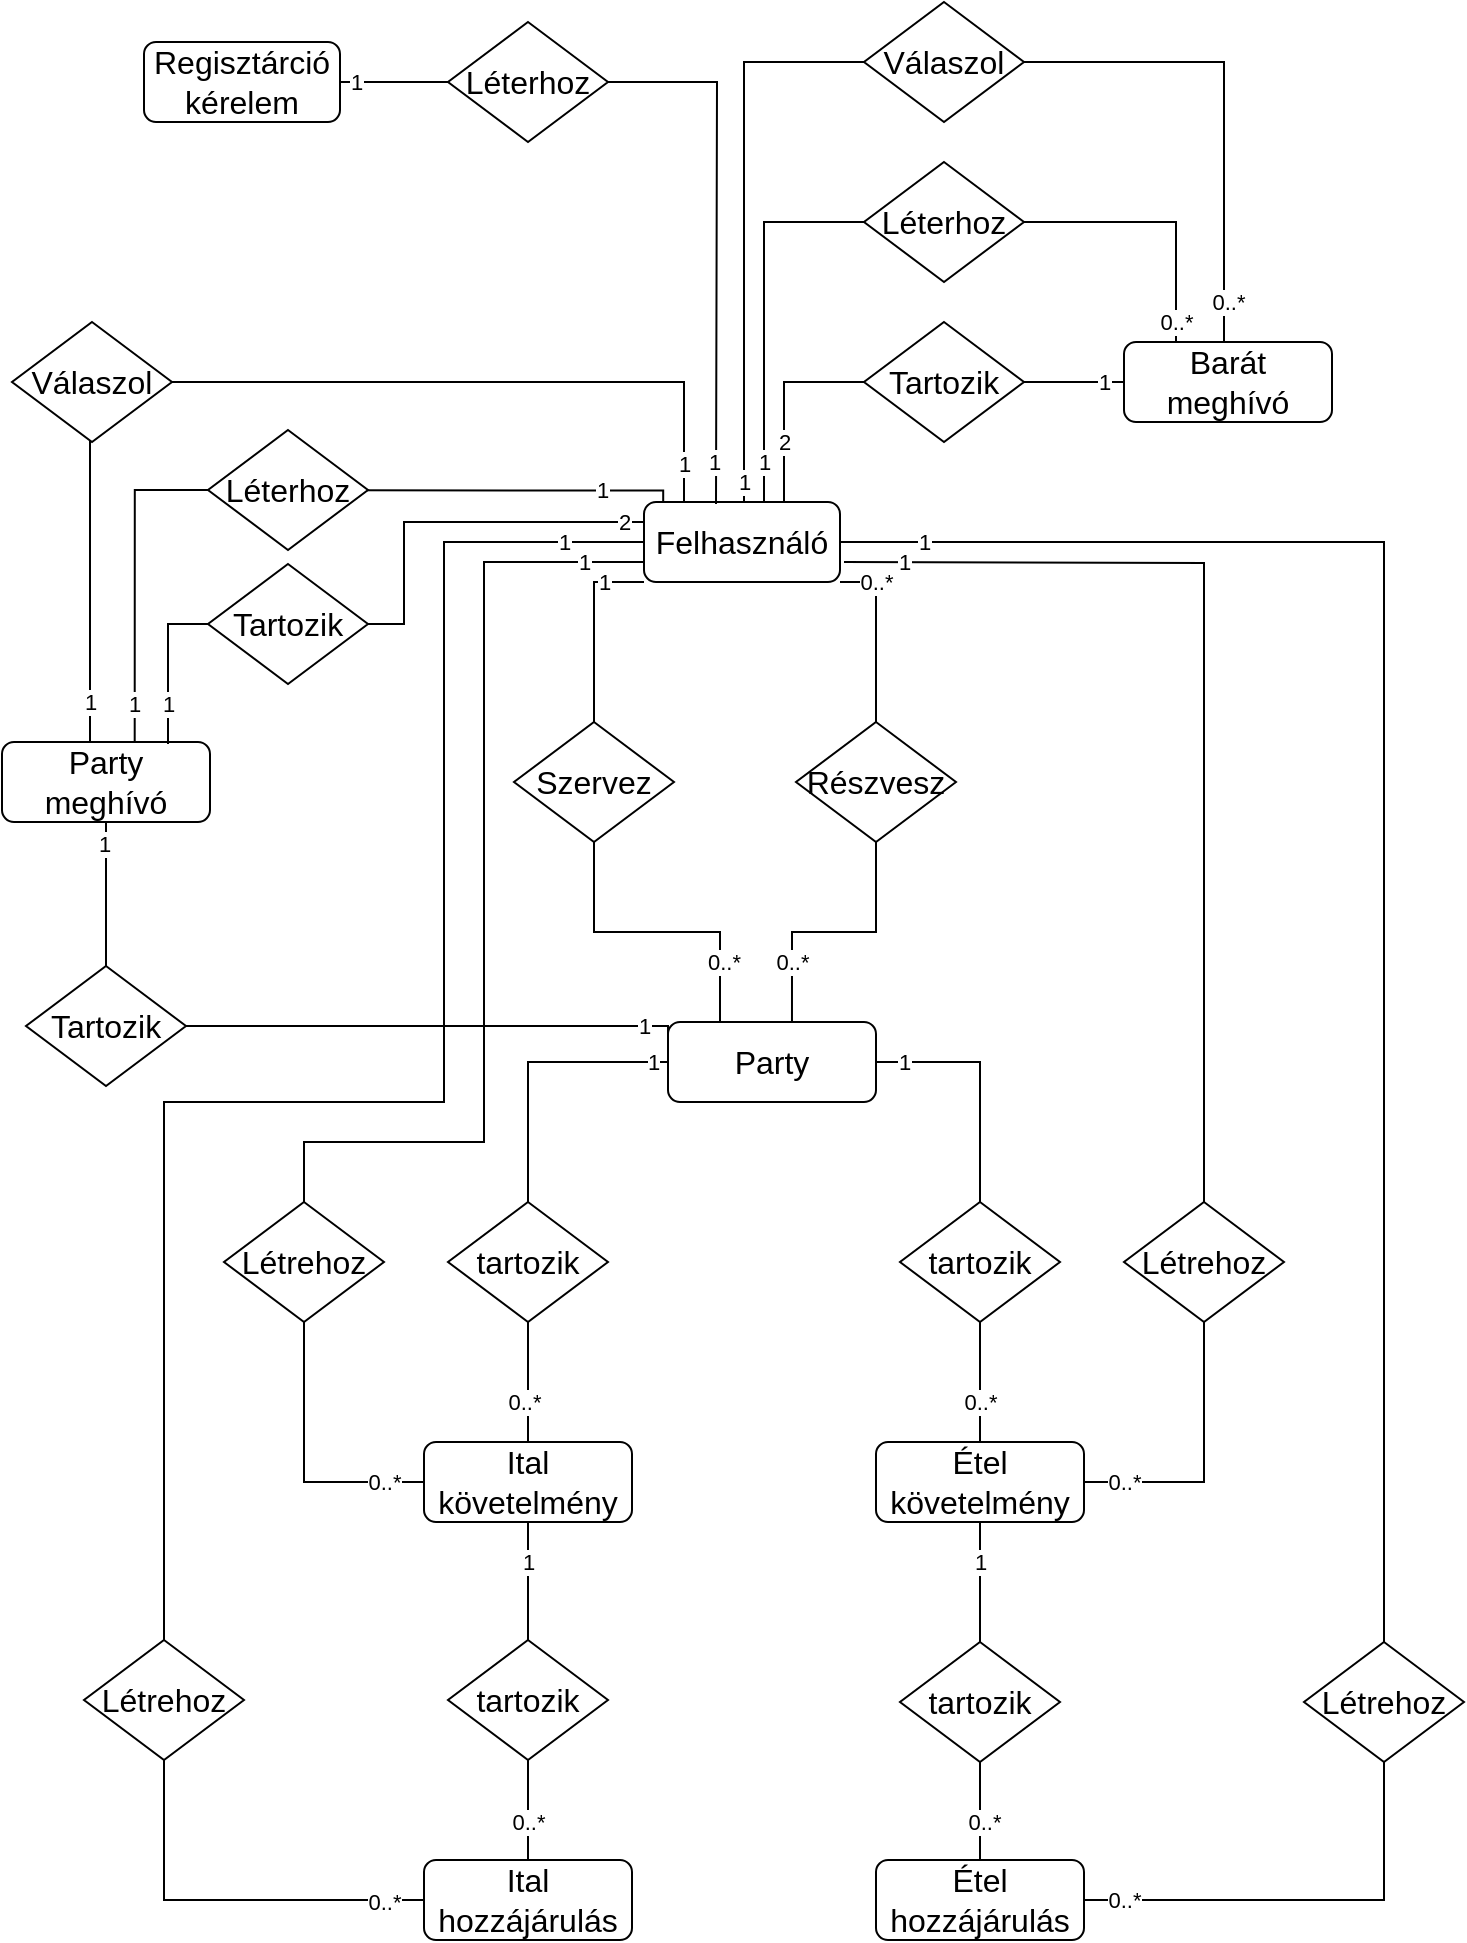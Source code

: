 <mxfile version="26.2.14">
  <diagram id="C5RBs43oDa-KdzZeNtuy" name="Page-1">
    <mxGraphModel dx="1554" dy="823" grid="1" gridSize="10" guides="1" tooltips="1" connect="1" arrows="1" fold="1" page="1" pageScale="1" pageWidth="827" pageHeight="1169" math="0" shadow="0">
      <root>
        <mxCell id="WIyWlLk6GJQsqaUBKTNV-0" />
        <mxCell id="WIyWlLk6GJQsqaUBKTNV-1" parent="WIyWlLk6GJQsqaUBKTNV-0" />
        <mxCell id="eKyOWcJKqV3oVxr9_lFu-9" value="1" style="edgeStyle=orthogonalEdgeStyle;rounded=0;orthogonalLoop=1;jettySize=auto;endArrow=none;endFill=0;html=1;labelPosition=right;verticalLabelPosition=middle;align=left;verticalAlign=middle;" parent="WIyWlLk6GJQsqaUBKTNV-1" source="eKyOWcJKqV3oVxr9_lFu-5" target="eKyOWcJKqV3oVxr9_lFu-8" edge="1">
          <mxGeometry x="-0.829" relative="1" as="geometry">
            <mxPoint as="offset" />
          </mxGeometry>
        </mxCell>
        <mxCell id="eKyOWcJKqV3oVxr9_lFu-5" value="&lt;font style=&quot;font-size: 16px;&quot;&gt;Party&lt;/font&gt;" style="rounded=1;whiteSpace=wrap;html=1;" parent="WIyWlLk6GJQsqaUBKTNV-1" vertex="1">
          <mxGeometry x="342" y="599" width="104" height="40" as="geometry" />
        </mxCell>
        <mxCell id="eKyOWcJKqV3oVxr9_lFu-12" value="0..*" style="edgeStyle=orthogonalEdgeStyle;rounded=0;orthogonalLoop=1;jettySize=auto;html=1;endArrow=none;endFill=0;" parent="WIyWlLk6GJQsqaUBKTNV-1" source="eKyOWcJKqV3oVxr9_lFu-8" target="eKyOWcJKqV3oVxr9_lFu-11" edge="1">
          <mxGeometry x="0.333" y="-2" relative="1" as="geometry">
            <mxPoint as="offset" />
          </mxGeometry>
        </mxCell>
        <mxCell id="eKyOWcJKqV3oVxr9_lFu-8" value="&lt;font style=&quot;font-size: 16px;&quot;&gt;tartozik&lt;/font&gt;" style="rhombus;whiteSpace=wrap;html=1;" parent="WIyWlLk6GJQsqaUBKTNV-1" vertex="1">
          <mxGeometry x="232" y="689" width="80" height="60" as="geometry" />
        </mxCell>
        <mxCell id="eKyOWcJKqV3oVxr9_lFu-11" value="&lt;span style=&quot;font-size: 16px;&quot;&gt;Ital követelmény&lt;/span&gt;" style="rounded=1;whiteSpace=wrap;html=1;" parent="WIyWlLk6GJQsqaUBKTNV-1" vertex="1">
          <mxGeometry x="220" y="809" width="104" height="40" as="geometry" />
        </mxCell>
        <mxCell id="eKyOWcJKqV3oVxr9_lFu-13" value="1" style="edgeStyle=orthogonalEdgeStyle;rounded=0;orthogonalLoop=1;jettySize=auto;html=1;endArrow=none;endFill=0;exitX=1;exitY=0.5;exitDx=0;exitDy=0;" parent="WIyWlLk6GJQsqaUBKTNV-1" source="eKyOWcJKqV3oVxr9_lFu-5" target="eKyOWcJKqV3oVxr9_lFu-15" edge="1">
          <mxGeometry x="-0.77" relative="1" as="geometry">
            <mxPoint x="492" y="609" as="sourcePoint" />
            <mxPoint as="offset" />
          </mxGeometry>
        </mxCell>
        <mxCell id="eKyOWcJKqV3oVxr9_lFu-14" value="0..*" style="edgeStyle=orthogonalEdgeStyle;rounded=0;orthogonalLoop=1;jettySize=auto;html=1;endArrow=none;endFill=0;entryX=0.5;entryY=0;entryDx=0;entryDy=0;" parent="WIyWlLk6GJQsqaUBKTNV-1" source="eKyOWcJKqV3oVxr9_lFu-15" target="eKyOWcJKqV3oVxr9_lFu-16" edge="1">
          <mxGeometry x="0.333" relative="1" as="geometry">
            <mxPoint x="522" y="819" as="targetPoint" />
            <mxPoint as="offset" />
          </mxGeometry>
        </mxCell>
        <mxCell id="eKyOWcJKqV3oVxr9_lFu-15" value="&lt;font style=&quot;font-size: 16px;&quot;&gt;tartozik&lt;/font&gt;" style="rhombus;whiteSpace=wrap;html=1;" parent="WIyWlLk6GJQsqaUBKTNV-1" vertex="1">
          <mxGeometry x="458" y="689" width="80" height="60" as="geometry" />
        </mxCell>
        <mxCell id="eKyOWcJKqV3oVxr9_lFu-16" value="&lt;span style=&quot;font-size: 16px;&quot;&gt;Étel követelmény&lt;/span&gt;" style="rounded=1;whiteSpace=wrap;html=1;" parent="WIyWlLk6GJQsqaUBKTNV-1" vertex="1">
          <mxGeometry x="446" y="809" width="104" height="40" as="geometry" />
        </mxCell>
        <mxCell id="eKyOWcJKqV3oVxr9_lFu-19" value="1" style="edgeStyle=orthogonalEdgeStyle;rounded=0;orthogonalLoop=1;jettySize=auto;html=1;endArrow=none;endFill=0;exitX=0.5;exitY=1;exitDx=0;exitDy=0;" parent="WIyWlLk6GJQsqaUBKTNV-1" source="eKyOWcJKqV3oVxr9_lFu-11" target="eKyOWcJKqV3oVxr9_lFu-21" edge="1">
          <mxGeometry x="-0.322" relative="1" as="geometry">
            <mxPoint x="282" y="869" as="sourcePoint" />
            <mxPoint as="offset" />
          </mxGeometry>
        </mxCell>
        <mxCell id="eKyOWcJKqV3oVxr9_lFu-20" value="0..*" style="edgeStyle=orthogonalEdgeStyle;rounded=0;orthogonalLoop=1;jettySize=auto;html=1;endArrow=none;endFill=0;" parent="WIyWlLk6GJQsqaUBKTNV-1" source="eKyOWcJKqV3oVxr9_lFu-21" target="eKyOWcJKqV3oVxr9_lFu-22" edge="1">
          <mxGeometry x="0.24" relative="1" as="geometry">
            <mxPoint as="offset" />
          </mxGeometry>
        </mxCell>
        <mxCell id="eKyOWcJKqV3oVxr9_lFu-21" value="&lt;font style=&quot;font-size: 16px;&quot;&gt;tartozik&lt;/font&gt;" style="rhombus;whiteSpace=wrap;html=1;" parent="WIyWlLk6GJQsqaUBKTNV-1" vertex="1">
          <mxGeometry x="232" y="908" width="80" height="60" as="geometry" />
        </mxCell>
        <mxCell id="eKyOWcJKqV3oVxr9_lFu-22" value="&lt;span style=&quot;font-size: 16px;&quot;&gt;Ital hozzájárulás&lt;/span&gt;" style="rounded=1;whiteSpace=wrap;html=1;" parent="WIyWlLk6GJQsqaUBKTNV-1" vertex="1">
          <mxGeometry x="220" y="1018" width="104" height="40" as="geometry" />
        </mxCell>
        <mxCell id="eKyOWcJKqV3oVxr9_lFu-24" value="1" style="edgeStyle=orthogonalEdgeStyle;rounded=0;orthogonalLoop=1;jettySize=auto;html=1;endArrow=none;endFill=0;exitX=0.5;exitY=1;exitDx=0;exitDy=0;" parent="WIyWlLk6GJQsqaUBKTNV-1" source="eKyOWcJKqV3oVxr9_lFu-16" target="eKyOWcJKqV3oVxr9_lFu-26" edge="1">
          <mxGeometry x="-0.333" relative="1" as="geometry">
            <mxPoint x="558" y="828" as="sourcePoint" />
            <mxPoint as="offset" />
          </mxGeometry>
        </mxCell>
        <mxCell id="eKyOWcJKqV3oVxr9_lFu-25" value="0..*" style="edgeStyle=orthogonalEdgeStyle;rounded=0;orthogonalLoop=1;jettySize=auto;html=1;endArrow=none;endFill=0;" parent="WIyWlLk6GJQsqaUBKTNV-1" source="eKyOWcJKqV3oVxr9_lFu-26" target="eKyOWcJKqV3oVxr9_lFu-27" edge="1">
          <mxGeometry x="0.225" y="2" relative="1" as="geometry">
            <mxPoint as="offset" />
          </mxGeometry>
        </mxCell>
        <mxCell id="eKyOWcJKqV3oVxr9_lFu-26" value="&lt;font style=&quot;font-size: 16px;&quot;&gt;tartozik&lt;/font&gt;" style="rhombus;whiteSpace=wrap;html=1;" parent="WIyWlLk6GJQsqaUBKTNV-1" vertex="1">
          <mxGeometry x="458" y="909" width="80" height="60" as="geometry" />
        </mxCell>
        <mxCell id="eKyOWcJKqV3oVxr9_lFu-27" value="&lt;span style=&quot;font-size: 16px;&quot;&gt;Étel hozzájárulás&lt;/span&gt;" style="rounded=1;whiteSpace=wrap;html=1;" parent="WIyWlLk6GJQsqaUBKTNV-1" vertex="1">
          <mxGeometry x="446" y="1018" width="104" height="40" as="geometry" />
        </mxCell>
        <mxCell id="eKyOWcJKqV3oVxr9_lFu-32" value="0..*" style="edgeStyle=orthogonalEdgeStyle;rounded=0;orthogonalLoop=1;jettySize=auto;html=1;endArrow=none;endFill=0;entryX=0.5;entryY=0;entryDx=0;entryDy=0;exitX=1;exitY=1;exitDx=0;exitDy=0;textDirection=ltr;" parent="WIyWlLk6GJQsqaUBKTNV-1" source="eKyOWcJKqV3oVxr9_lFu-29" target="eKyOWcJKqV3oVxr9_lFu-31" edge="1">
          <mxGeometry x="-0.591" relative="1" as="geometry">
            <mxPoint x="460" y="359" as="sourcePoint" />
            <mxPoint x="478" y="449" as="targetPoint" />
            <Array as="points">
              <mxPoint x="446" y="379" />
            </Array>
            <mxPoint as="offset" />
          </mxGeometry>
        </mxCell>
        <mxCell id="eKyOWcJKqV3oVxr9_lFu-35" value="1" style="edgeStyle=orthogonalEdgeStyle;rounded=0;orthogonalLoop=1;jettySize=auto;html=1;entryX=0.5;entryY=0;entryDx=0;entryDy=0;endArrow=none;endFill=0;exitX=0;exitY=1;exitDx=0;exitDy=0;labelPosition=center;verticalLabelPosition=middle;align=center;verticalAlign=middle;" parent="WIyWlLk6GJQsqaUBKTNV-1" source="eKyOWcJKqV3oVxr9_lFu-29" target="eKyOWcJKqV3oVxr9_lFu-30" edge="1">
          <mxGeometry x="-0.573" relative="1" as="geometry">
            <mxPoint x="296" y="359" as="sourcePoint" />
            <mxPoint x="277" y="449" as="targetPoint" />
            <Array as="points">
              <mxPoint x="305" y="379" />
            </Array>
            <mxPoint as="offset" />
          </mxGeometry>
        </mxCell>
        <mxCell id="eKyOWcJKqV3oVxr9_lFu-48" value="1" style="edgeStyle=orthogonalEdgeStyle;rounded=0;orthogonalLoop=1;jettySize=auto;html=1;entryX=0.915;entryY=0.503;entryDx=0;entryDy=0;exitX=0.15;exitY=-0.09;exitDx=0;exitDy=0;exitPerimeter=0;endArrow=none;endFill=0;entryPerimeter=0;" parent="WIyWlLk6GJQsqaUBKTNV-1" target="eKyOWcJKqV3oVxr9_lFu-46" edge="1">
          <mxGeometry x="-0.544" relative="1" as="geometry">
            <mxPoint x="232" y="333" as="targetPoint" />
            <mxPoint x="339.6" y="339.4" as="sourcePoint" />
            <Array as="points">
              <mxPoint x="340" y="333" />
            </Array>
            <mxPoint as="offset" />
          </mxGeometry>
        </mxCell>
        <mxCell id="eKyOWcJKqV3oVxr9_lFu-71" value="1" style="edgeStyle=orthogonalEdgeStyle;rounded=0;orthogonalLoop=1;jettySize=auto;html=1;entryX=0.5;entryY=0;entryDx=0;entryDy=0;exitX=0;exitY=0.75;exitDx=0;exitDy=0;endArrow=none;endFill=0;" parent="WIyWlLk6GJQsqaUBKTNV-1" source="eKyOWcJKqV3oVxr9_lFu-29" target="eKyOWcJKqV3oVxr9_lFu-67" edge="1">
          <mxGeometry x="-0.878" relative="1" as="geometry">
            <Array as="points">
              <mxPoint x="250" y="369" />
              <mxPoint x="250" y="659" />
              <mxPoint x="160" y="659" />
            </Array>
            <mxPoint as="offset" />
          </mxGeometry>
        </mxCell>
        <mxCell id="eKyOWcJKqV3oVxr9_lFu-74" value="1" style="edgeStyle=orthogonalEdgeStyle;rounded=0;orthogonalLoop=1;jettySize=auto;html=1;entryX=0.5;entryY=0;entryDx=0;entryDy=0;endArrow=none;endFill=0;" parent="WIyWlLk6GJQsqaUBKTNV-1" source="eKyOWcJKqV3oVxr9_lFu-29" target="eKyOWcJKqV3oVxr9_lFu-68" edge="1">
          <mxGeometry x="-0.899" relative="1" as="geometry">
            <Array as="points">
              <mxPoint x="230" y="359" />
              <mxPoint x="230" y="639" />
              <mxPoint x="90" y="639" />
            </Array>
            <mxPoint as="offset" />
          </mxGeometry>
        </mxCell>
        <mxCell id="eKyOWcJKqV3oVxr9_lFu-83" value="1" style="edgeStyle=orthogonalEdgeStyle;rounded=0;orthogonalLoop=1;jettySize=auto;html=1;entryX=0.5;entryY=0;entryDx=0;entryDy=0;endArrow=none;endFill=0;" parent="WIyWlLk6GJQsqaUBKTNV-1" target="eKyOWcJKqV3oVxr9_lFu-75" edge="1">
          <mxGeometry x="-0.88" relative="1" as="geometry">
            <mxPoint x="430" y="369" as="sourcePoint" />
            <mxPoint x="640" y="539" as="targetPoint" />
            <mxPoint as="offset" />
          </mxGeometry>
        </mxCell>
        <mxCell id="eKyOWcJKqV3oVxr9_lFu-84" value="1" style="edgeStyle=orthogonalEdgeStyle;rounded=0;orthogonalLoop=1;jettySize=auto;html=1;entryX=0.5;entryY=0;entryDx=0;entryDy=0;endArrow=none;endFill=0;" parent="WIyWlLk6GJQsqaUBKTNV-1" source="eKyOWcJKqV3oVxr9_lFu-29" target="eKyOWcJKqV3oVxr9_lFu-78" edge="1">
          <mxGeometry x="-0.898" relative="1" as="geometry">
            <mxPoint as="offset" />
          </mxGeometry>
        </mxCell>
        <mxCell id="eKyOWcJKqV3oVxr9_lFu-98" value="1" style="edgeStyle=orthogonalEdgeStyle;rounded=0;orthogonalLoop=1;jettySize=auto;html=1;entryX=0;entryY=0.5;entryDx=0;entryDy=0;endArrow=none;endFill=0;" parent="WIyWlLk6GJQsqaUBKTNV-1" source="eKyOWcJKqV3oVxr9_lFu-29" target="eKyOWcJKqV3oVxr9_lFu-95" edge="1">
          <mxGeometry x="-0.929" relative="1" as="geometry">
            <Array as="points">
              <mxPoint x="380" y="119" />
            </Array>
            <mxPoint as="offset" />
          </mxGeometry>
        </mxCell>
        <mxCell id="eKyOWcJKqV3oVxr9_lFu-99" value="1" style="edgeStyle=orthogonalEdgeStyle;rounded=0;orthogonalLoop=1;jettySize=auto;html=1;entryX=0;entryY=0.5;entryDx=0;entryDy=0;endArrow=none;endFill=0;" parent="WIyWlLk6GJQsqaUBKTNV-1" source="eKyOWcJKqV3oVxr9_lFu-29" target="eKyOWcJKqV3oVxr9_lFu-94" edge="1">
          <mxGeometry x="-0.789" relative="1" as="geometry">
            <Array as="points">
              <mxPoint x="390" y="199" />
            </Array>
            <mxPoint as="offset" />
          </mxGeometry>
        </mxCell>
        <mxCell id="eKyOWcJKqV3oVxr9_lFu-100" value="2" style="edgeStyle=orthogonalEdgeStyle;rounded=0;orthogonalLoop=1;jettySize=auto;html=1;entryX=0;entryY=0.5;entryDx=0;entryDy=0;endArrow=none;endFill=0;" parent="WIyWlLk6GJQsqaUBKTNV-1" source="eKyOWcJKqV3oVxr9_lFu-29" target="eKyOWcJKqV3oVxr9_lFu-105" edge="1">
          <mxGeometry x="-0.4" relative="1" as="geometry">
            <Array as="points">
              <mxPoint x="400" y="279" />
            </Array>
            <mxPoint as="offset" />
          </mxGeometry>
        </mxCell>
        <mxCell id="eKyOWcJKqV3oVxr9_lFu-29" value="&lt;span style=&quot;font-size: 16px;&quot;&gt;Felhasználó&lt;/span&gt;" style="rounded=1;whiteSpace=wrap;html=1;" parent="WIyWlLk6GJQsqaUBKTNV-1" vertex="1">
          <mxGeometry x="330" y="339" width="98" height="40" as="geometry" />
        </mxCell>
        <mxCell id="eKyOWcJKqV3oVxr9_lFu-36" value="0..*" style="edgeStyle=orthogonalEdgeStyle;rounded=0;orthogonalLoop=1;jettySize=auto;html=1;endArrow=none;endFill=0;entryX=0.25;entryY=0;entryDx=0;entryDy=0;labelPosition=right;verticalLabelPosition=middle;align=left;verticalAlign=middle;" parent="WIyWlLk6GJQsqaUBKTNV-1" source="eKyOWcJKqV3oVxr9_lFu-30" target="eKyOWcJKqV3oVxr9_lFu-5" edge="1">
          <mxGeometry x="0.608" y="-8" relative="1" as="geometry">
            <mxPoint as="offset" />
          </mxGeometry>
        </mxCell>
        <mxCell id="eKyOWcJKqV3oVxr9_lFu-30" value="&lt;font style=&quot;font-size: 16px;&quot;&gt;Szervez&lt;/font&gt;" style="rhombus;whiteSpace=wrap;html=1;" parent="WIyWlLk6GJQsqaUBKTNV-1" vertex="1">
          <mxGeometry x="265" y="449" width="80" height="60" as="geometry" />
        </mxCell>
        <mxCell id="eKyOWcJKqV3oVxr9_lFu-38" value="0..*" style="edgeStyle=orthogonalEdgeStyle;rounded=0;orthogonalLoop=1;jettySize=auto;html=1;entryX=0.596;entryY=0.01;entryDx=0;entryDy=0;endArrow=none;endFill=0;entryPerimeter=0;" parent="WIyWlLk6GJQsqaUBKTNV-1" source="eKyOWcJKqV3oVxr9_lFu-31" target="eKyOWcJKqV3oVxr9_lFu-5" edge="1">
          <mxGeometry x="0.541" relative="1" as="geometry">
            <mxPoint as="offset" />
          </mxGeometry>
        </mxCell>
        <mxCell id="eKyOWcJKqV3oVxr9_lFu-31" value="&lt;font style=&quot;font-size: 16px;&quot;&gt;Részvesz&lt;/font&gt;" style="rhombus;whiteSpace=wrap;html=1;" parent="WIyWlLk6GJQsqaUBKTNV-1" vertex="1">
          <mxGeometry x="406" y="449" width="80" height="60" as="geometry" />
        </mxCell>
        <mxCell id="4_J3MpxmB3QuBLHWLx7g-4" value="1" style="edgeStyle=orthogonalEdgeStyle;rounded=0;orthogonalLoop=1;jettySize=auto;html=1;entryX=0.5;entryY=0;entryDx=0;entryDy=0;endArrow=none;endFill=0;" parent="WIyWlLk6GJQsqaUBKTNV-1" source="eKyOWcJKqV3oVxr9_lFu-42" target="eKyOWcJKqV3oVxr9_lFu-93" edge="1">
          <mxGeometry x="-0.694" y="-1" relative="1" as="geometry">
            <Array as="points">
              <mxPoint x="61" y="510" />
              <mxPoint x="61" y="510" />
            </Array>
            <mxPoint as="offset" />
          </mxGeometry>
        </mxCell>
        <mxCell id="eKyOWcJKqV3oVxr9_lFu-42" value="&lt;span style=&quot;font-size: 16px;&quot;&gt;Party meghívó&lt;/span&gt;&lt;span style=&quot;color: rgba(0, 0, 0, 0); font-family: monospace; font-size: 0px; text-align: start; text-wrap: nowrap;&quot;&gt;%3CmxGraphModel%3E%3Croot%3E%3CmxCell%20id%3D%220%22%2F%3E%3CmxCell%20id%3D%221%22%20parent%3D%220%22%2F%3E%3CmxCell%20id%3D%222%22%20value%3D%22%26lt%3Bspan%20style%3D%26quot%3Bfont-size%3A%2016px%3B%26quot%3B%26gt%3BFelhaszn%C3%A1l%C3%B3%26lt%3B%2Fspan%26gt%3B%22%20style%3D%22rounded%3D1%3BwhiteSpace%3Dwrap%3Bhtml%3D1%3B%22%20vertex%3D%221%22%20parent%3D%221%22%3E%3CmxGeometry%20x%3D%22324%22%20y%3D%22180%22%20width%3D%22104%22%20height%3D%2240%22%20as%3D%22geometry%22%2F%3E%3C%2FmxCell%3E%3C%2Froot%3E%3C%2FmxGraphModel%3E&lt;/span&gt;" style="rounded=1;whiteSpace=wrap;html=1;" parent="WIyWlLk6GJQsqaUBKTNV-1" vertex="1">
          <mxGeometry x="9" y="459" width="104" height="40" as="geometry" />
        </mxCell>
        <mxCell id="eKyOWcJKqV3oVxr9_lFu-44" value="&lt;span style=&quot;font-size: 16px;&quot;&gt;Barát meghívó&lt;/span&gt;&lt;span style=&quot;color: rgba(0, 0, 0, 0); font-family: monospace; font-size: 0px; text-align: start; text-wrap: nowrap;&quot;&gt;%3CmxGraphModel%3E%3Croot%3E%3CmxCell%20id%3D%220%22%2F%3E%3CmxCell%20id%3D%221%22%20parent%3D%220%22%2F%3E%3CmxCell%20id%3D%222%22%20value%3D%22%26lt%3Bspan%20style%3D%26quot%3Bfont-size%3A%2016px%3B%26quot%3B%26gt%3BFelhaszn%C3%A1l%C3%B3%26lt%3B%2Fspan%26gt%3B%22%20style%3D%22rounded%3D1%3BwhiteSpace%3Dwrap%3Bhtml%3D1%3B%22%20vertex%3D%221%22%20parent%3D%221%22%3E%3CmxGeometry%20x%3D%22324%22%20y%3D%22180%22%20width%3D%22104%22%20height%3D%2240%22%20as%3D%22geometry%22%2F%3E%3C%2FmxCell%3E%3C%2Froot%3E%3C%2FmxGraphModel%3E&lt;/span&gt;" style="rounded=1;whiteSpace=wrap;html=1;" parent="WIyWlLk6GJQsqaUBKTNV-1" vertex="1">
          <mxGeometry x="570" y="259" width="104" height="40" as="geometry" />
        </mxCell>
        <mxCell id="eKyOWcJKqV3oVxr9_lFu-49" value="1" style="edgeStyle=orthogonalEdgeStyle;rounded=0;orthogonalLoop=1;jettySize=auto;html=1;endArrow=none;endFill=0;entryX=0.638;entryY=-0.01;entryDx=0;entryDy=0;entryPerimeter=0;" parent="WIyWlLk6GJQsqaUBKTNV-1" target="eKyOWcJKqV3oVxr9_lFu-42" edge="1">
          <mxGeometry x="0.821" relative="1" as="geometry">
            <mxPoint x="117" y="453" as="targetPoint" />
            <mxPoint x="157.333" y="333" as="sourcePoint" />
            <Array as="points">
              <mxPoint x="75" y="333" />
            </Array>
            <mxPoint as="offset" />
          </mxGeometry>
        </mxCell>
        <mxCell id="eKyOWcJKqV3oVxr9_lFu-46" value="&lt;font style=&quot;font-size: 16px;&quot;&gt;Léterhoz&lt;/font&gt;" style="rhombus;whiteSpace=wrap;html=1;" parent="WIyWlLk6GJQsqaUBKTNV-1" vertex="1">
          <mxGeometry x="112" y="303" width="80" height="60" as="geometry" />
        </mxCell>
        <mxCell id="eKyOWcJKqV3oVxr9_lFu-54" value="1" style="edgeStyle=orthogonalEdgeStyle;rounded=0;orthogonalLoop=1;jettySize=auto;html=1;entryX=1;entryY=0.5;entryDx=0;entryDy=0;endArrow=none;endFill=0;exitX=0.25;exitY=0;exitDx=0;exitDy=0;" parent="WIyWlLk6GJQsqaUBKTNV-1" source="eKyOWcJKqV3oVxr9_lFu-29" target="eKyOWcJKqV3oVxr9_lFu-56" edge="1">
          <mxGeometry x="-0.849" relative="1" as="geometry">
            <mxPoint x="145" y="234" as="targetPoint" />
            <mxPoint x="370" y="309" as="sourcePoint" />
            <Array as="points">
              <mxPoint x="350" y="279" />
            </Array>
            <mxPoint as="offset" />
          </mxGeometry>
        </mxCell>
        <mxCell id="eKyOWcJKqV3oVxr9_lFu-55" value="1" style="edgeStyle=orthogonalEdgeStyle;rounded=0;orthogonalLoop=1;jettySize=auto;html=1;endArrow=none;endFill=0;" parent="WIyWlLk6GJQsqaUBKTNV-1" edge="1">
          <mxGeometry x="0.602" relative="1" as="geometry">
            <mxPoint x="53" y="446" as="targetPoint" />
            <Array as="points">
              <mxPoint x="53" y="459" />
            </Array>
            <mxPoint x="53" y="306" as="sourcePoint" />
            <mxPoint as="offset" />
          </mxGeometry>
        </mxCell>
        <mxCell id="eKyOWcJKqV3oVxr9_lFu-56" value="&lt;font style=&quot;font-size: 16px;&quot;&gt;Válaszol&lt;/font&gt;" style="rhombus;whiteSpace=wrap;html=1;" parent="WIyWlLk6GJQsqaUBKTNV-1" vertex="1">
          <mxGeometry x="14" y="249" width="80" height="60" as="geometry" />
        </mxCell>
        <mxCell id="eKyOWcJKqV3oVxr9_lFu-90" value="0..*" style="edgeStyle=orthogonalEdgeStyle;rounded=0;orthogonalLoop=1;jettySize=auto;html=1;entryX=0;entryY=0.5;entryDx=0;entryDy=0;endArrow=none;endFill=0;" parent="WIyWlLk6GJQsqaUBKTNV-1" source="eKyOWcJKqV3oVxr9_lFu-67" target="eKyOWcJKqV3oVxr9_lFu-11" edge="1">
          <mxGeometry x="0.714" relative="1" as="geometry">
            <Array as="points">
              <mxPoint x="160" y="829" />
            </Array>
            <mxPoint as="offset" />
          </mxGeometry>
        </mxCell>
        <mxCell id="eKyOWcJKqV3oVxr9_lFu-67" value="&lt;font style=&quot;font-size: 16px;&quot;&gt;Létrehoz&lt;/font&gt;" style="rhombus;whiteSpace=wrap;html=1;" parent="WIyWlLk6GJQsqaUBKTNV-1" vertex="1">
          <mxGeometry x="120" y="689" width="80" height="60" as="geometry" />
        </mxCell>
        <mxCell id="eKyOWcJKqV3oVxr9_lFu-91" value="0..*" style="edgeStyle=orthogonalEdgeStyle;rounded=0;orthogonalLoop=1;jettySize=auto;html=1;entryX=0;entryY=0.5;entryDx=0;entryDy=0;endArrow=none;endFill=0;" parent="WIyWlLk6GJQsqaUBKTNV-1" source="eKyOWcJKqV3oVxr9_lFu-68" target="eKyOWcJKqV3oVxr9_lFu-22" edge="1">
          <mxGeometry x="0.8" y="-1" relative="1" as="geometry">
            <mxPoint x="90" y="1039" as="targetPoint" />
            <Array as="points">
              <mxPoint x="90" y="1038" />
            </Array>
            <mxPoint as="offset" />
          </mxGeometry>
        </mxCell>
        <mxCell id="eKyOWcJKqV3oVxr9_lFu-68" value="&lt;font style=&quot;font-size: 16px;&quot;&gt;Létrehoz&lt;/font&gt;" style="rhombus;whiteSpace=wrap;html=1;" parent="WIyWlLk6GJQsqaUBKTNV-1" vertex="1">
          <mxGeometry x="50" y="908" width="80" height="60" as="geometry" />
        </mxCell>
        <mxCell id="eKyOWcJKqV3oVxr9_lFu-86" value="0..*" style="edgeStyle=orthogonalEdgeStyle;rounded=0;orthogonalLoop=1;jettySize=auto;html=1;entryX=1;entryY=0.5;entryDx=0;entryDy=0;endArrow=none;endFill=0;" parent="WIyWlLk6GJQsqaUBKTNV-1" source="eKyOWcJKqV3oVxr9_lFu-75" target="eKyOWcJKqV3oVxr9_lFu-16" edge="1">
          <mxGeometry x="0.714" relative="1" as="geometry">
            <Array as="points">
              <mxPoint x="610" y="829" />
            </Array>
            <mxPoint as="offset" />
          </mxGeometry>
        </mxCell>
        <mxCell id="eKyOWcJKqV3oVxr9_lFu-75" value="&lt;font style=&quot;font-size: 16px;&quot;&gt;Létrehoz&lt;/font&gt;" style="rhombus;whiteSpace=wrap;html=1;" parent="WIyWlLk6GJQsqaUBKTNV-1" vertex="1">
          <mxGeometry x="570" y="689" width="80" height="60" as="geometry" />
        </mxCell>
        <mxCell id="eKyOWcJKqV3oVxr9_lFu-89" value="0..*" style="edgeStyle=orthogonalEdgeStyle;rounded=0;orthogonalLoop=1;jettySize=auto;html=1;entryX=1;entryY=0.5;entryDx=0;entryDy=0;endArrow=none;endFill=0;" parent="WIyWlLk6GJQsqaUBKTNV-1" source="eKyOWcJKqV3oVxr9_lFu-78" target="eKyOWcJKqV3oVxr9_lFu-27" edge="1">
          <mxGeometry x="0.817" relative="1" as="geometry">
            <Array as="points">
              <mxPoint x="700" y="1038" />
            </Array>
            <mxPoint as="offset" />
          </mxGeometry>
        </mxCell>
        <mxCell id="eKyOWcJKqV3oVxr9_lFu-78" value="&lt;font style=&quot;font-size: 16px;&quot;&gt;Létrehoz&lt;/font&gt;" style="rhombus;whiteSpace=wrap;html=1;" parent="WIyWlLk6GJQsqaUBKTNV-1" vertex="1">
          <mxGeometry x="660" y="909" width="80" height="60" as="geometry" />
        </mxCell>
        <mxCell id="4_J3MpxmB3QuBLHWLx7g-3" value="1" style="edgeStyle=orthogonalEdgeStyle;rounded=0;orthogonalLoop=1;jettySize=auto;html=1;entryX=0;entryY=0.25;entryDx=0;entryDy=0;endArrow=none;endFill=0;" parent="WIyWlLk6GJQsqaUBKTNV-1" source="eKyOWcJKqV3oVxr9_lFu-93" target="eKyOWcJKqV3oVxr9_lFu-5" edge="1">
          <mxGeometry x="0.839" relative="1" as="geometry">
            <Array as="points">
              <mxPoint x="342" y="601" />
            </Array>
            <mxPoint as="offset" />
          </mxGeometry>
        </mxCell>
        <mxCell id="eKyOWcJKqV3oVxr9_lFu-93" value="&lt;font style=&quot;font-size: 16px;&quot;&gt;Tartozik&lt;/font&gt;" style="rhombus;whiteSpace=wrap;html=1;" parent="WIyWlLk6GJQsqaUBKTNV-1" vertex="1">
          <mxGeometry x="21" y="571" width="80" height="60" as="geometry" />
        </mxCell>
        <mxCell id="eKyOWcJKqV3oVxr9_lFu-102" value="0..*" style="edgeStyle=orthogonalEdgeStyle;rounded=0;orthogonalLoop=1;jettySize=auto;html=1;entryX=0.25;entryY=0;entryDx=0;entryDy=0;endArrow=none;endFill=0;" parent="WIyWlLk6GJQsqaUBKTNV-1" source="eKyOWcJKqV3oVxr9_lFu-94" target="eKyOWcJKqV3oVxr9_lFu-44" edge="1">
          <mxGeometry x="0.853" relative="1" as="geometry">
            <mxPoint x="560" y="229" as="targetPoint" />
            <mxPoint as="offset" />
          </mxGeometry>
        </mxCell>
        <mxCell id="eKyOWcJKqV3oVxr9_lFu-94" value="&lt;font style=&quot;font-size: 16px;&quot;&gt;Léterhoz&lt;/font&gt;" style="rhombus;whiteSpace=wrap;html=1;" parent="WIyWlLk6GJQsqaUBKTNV-1" vertex="1">
          <mxGeometry x="440" y="169" width="80" height="60" as="geometry" />
        </mxCell>
        <mxCell id="eKyOWcJKqV3oVxr9_lFu-104" value="0..*" style="edgeStyle=orthogonalEdgeStyle;rounded=0;orthogonalLoop=1;jettySize=auto;html=1;entryX=0.5;entryY=0;entryDx=0;entryDy=0;endArrow=none;endFill=0;exitX=1;exitY=0.5;exitDx=0;exitDy=0;" parent="WIyWlLk6GJQsqaUBKTNV-1" source="eKyOWcJKqV3oVxr9_lFu-95" target="eKyOWcJKqV3oVxr9_lFu-44" edge="1">
          <mxGeometry x="0.818" y="2" relative="1" as="geometry">
            <Array as="points">
              <mxPoint x="620" y="119" />
              <mxPoint x="620" y="259" />
            </Array>
            <mxPoint as="offset" />
          </mxGeometry>
        </mxCell>
        <mxCell id="eKyOWcJKqV3oVxr9_lFu-95" value="&lt;font style=&quot;font-size: 16px;&quot;&gt;Válaszol&lt;/font&gt;" style="rhombus;whiteSpace=wrap;html=1;" parent="WIyWlLk6GJQsqaUBKTNV-1" vertex="1">
          <mxGeometry x="440" y="89" width="80" height="60" as="geometry" />
        </mxCell>
        <mxCell id="eKyOWcJKqV3oVxr9_lFu-107" value="1" style="edgeStyle=orthogonalEdgeStyle;rounded=0;orthogonalLoop=1;jettySize=auto;html=1;entryX=0;entryY=0.5;entryDx=0;entryDy=0;endArrow=none;endFill=0;" parent="WIyWlLk6GJQsqaUBKTNV-1" source="eKyOWcJKqV3oVxr9_lFu-105" target="eKyOWcJKqV3oVxr9_lFu-44" edge="1">
          <mxGeometry x="0.6" relative="1" as="geometry">
            <Array as="points">
              <mxPoint x="560" y="279" />
              <mxPoint x="560" y="279" />
            </Array>
            <mxPoint as="offset" />
          </mxGeometry>
        </mxCell>
        <mxCell id="eKyOWcJKqV3oVxr9_lFu-105" value="&lt;font style=&quot;font-size: 16px;&quot;&gt;Tartozik&lt;/font&gt;" style="rhombus;whiteSpace=wrap;html=1;" parent="WIyWlLk6GJQsqaUBKTNV-1" vertex="1">
          <mxGeometry x="440" y="249" width="80" height="60" as="geometry" />
        </mxCell>
        <mxCell id="4_J3MpxmB3QuBLHWLx7g-9" value="2" style="edgeStyle=orthogonalEdgeStyle;rounded=0;orthogonalLoop=1;jettySize=auto;html=1;entryX=0;entryY=0.25;entryDx=0;entryDy=0;endArrow=none;endFill=0;" parent="WIyWlLk6GJQsqaUBKTNV-1" source="4_J3MpxmB3QuBLHWLx7g-5" target="eKyOWcJKqV3oVxr9_lFu-29" edge="1">
          <mxGeometry x="0.894" relative="1" as="geometry">
            <mxPoint x="230" y="360" as="targetPoint" />
            <Array as="points">
              <mxPoint x="210" y="400" />
              <mxPoint x="210" y="349" />
            </Array>
            <mxPoint as="offset" />
          </mxGeometry>
        </mxCell>
        <mxCell id="4_J3MpxmB3QuBLHWLx7g-5" value="&lt;font style=&quot;font-size: 16px;&quot;&gt;Tartozik&lt;/font&gt;" style="rhombus;whiteSpace=wrap;html=1;" parent="WIyWlLk6GJQsqaUBKTNV-1" vertex="1">
          <mxGeometry x="112" y="370" width="80" height="60" as="geometry" />
        </mxCell>
        <mxCell id="4_J3MpxmB3QuBLHWLx7g-8" value="1" style="edgeStyle=orthogonalEdgeStyle;rounded=0;orthogonalLoop=1;jettySize=auto;html=1;exitX=0;exitY=0.5;exitDx=0;exitDy=0;endArrow=none;endFill=0;" parent="WIyWlLk6GJQsqaUBKTNV-1" source="4_J3MpxmB3QuBLHWLx7g-5" edge="1">
          <mxGeometry x="0.5" relative="1" as="geometry">
            <mxPoint x="98" y="410" as="sourcePoint" />
            <mxPoint x="92" y="460" as="targetPoint" />
            <Array as="points">
              <mxPoint x="92" y="409" />
              <mxPoint x="92" y="462" />
            </Array>
            <mxPoint as="offset" />
          </mxGeometry>
        </mxCell>
        <mxCell id="m_a15SolpmZx5UkhQvhr-2" style="edgeStyle=orthogonalEdgeStyle;rounded=0;orthogonalLoop=1;jettySize=auto;html=1;entryX=0;entryY=0.5;entryDx=0;entryDy=0;endArrow=none;startFill=0;" edge="1" parent="WIyWlLk6GJQsqaUBKTNV-1" source="m_a15SolpmZx5UkhQvhr-0" target="m_a15SolpmZx5UkhQvhr-1">
          <mxGeometry relative="1" as="geometry" />
        </mxCell>
        <mxCell id="m_a15SolpmZx5UkhQvhr-5" value="1" style="edgeLabel;html=1;align=center;verticalAlign=middle;resizable=0;points=[];" vertex="1" connectable="0" parent="m_a15SolpmZx5UkhQvhr-2">
          <mxGeometry x="-0.726" relative="1" as="geometry">
            <mxPoint as="offset" />
          </mxGeometry>
        </mxCell>
        <mxCell id="m_a15SolpmZx5UkhQvhr-0" value="&lt;span style=&quot;font-size: 16px;&quot;&gt;Regisztárció kérelem&lt;/span&gt;" style="rounded=1;whiteSpace=wrap;html=1;" vertex="1" parent="WIyWlLk6GJQsqaUBKTNV-1">
          <mxGeometry x="80" y="109" width="98" height="40" as="geometry" />
        </mxCell>
        <mxCell id="m_a15SolpmZx5UkhQvhr-1" value="&lt;font style=&quot;font-size: 16px;&quot;&gt;Léterhoz&lt;/font&gt;" style="rhombus;whiteSpace=wrap;html=1;" vertex="1" parent="WIyWlLk6GJQsqaUBKTNV-1">
          <mxGeometry x="232" y="99" width="80" height="60" as="geometry" />
        </mxCell>
        <mxCell id="m_a15SolpmZx5UkhQvhr-3" style="edgeStyle=orthogonalEdgeStyle;rounded=0;orthogonalLoop=1;jettySize=auto;html=1;endArrow=none;startFill=0;" edge="1" parent="WIyWlLk6GJQsqaUBKTNV-1" source="m_a15SolpmZx5UkhQvhr-1">
          <mxGeometry relative="1" as="geometry">
            <mxPoint x="366" y="340" as="targetPoint" />
          </mxGeometry>
        </mxCell>
        <mxCell id="m_a15SolpmZx5UkhQvhr-4" value="1" style="edgeLabel;html=1;align=center;verticalAlign=middle;resizable=0;points=[];" vertex="1" connectable="0" parent="m_a15SolpmZx5UkhQvhr-3">
          <mxGeometry x="0.843" y="-1" relative="1" as="geometry">
            <mxPoint as="offset" />
          </mxGeometry>
        </mxCell>
      </root>
    </mxGraphModel>
  </diagram>
</mxfile>
